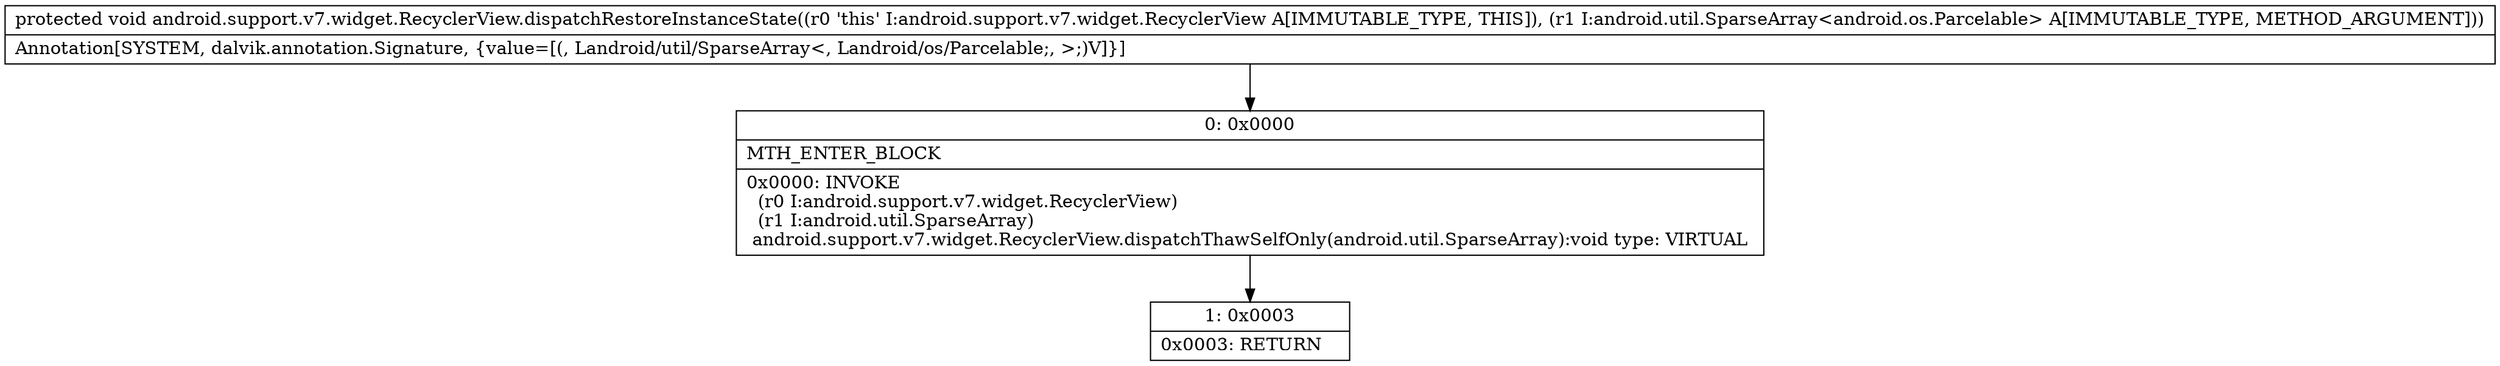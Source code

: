 digraph "CFG forandroid.support.v7.widget.RecyclerView.dispatchRestoreInstanceState(Landroid\/util\/SparseArray;)V" {
Node_0 [shape=record,label="{0\:\ 0x0000|MTH_ENTER_BLOCK\l|0x0000: INVOKE  \l  (r0 I:android.support.v7.widget.RecyclerView)\l  (r1 I:android.util.SparseArray)\l android.support.v7.widget.RecyclerView.dispatchThawSelfOnly(android.util.SparseArray):void type: VIRTUAL \l}"];
Node_1 [shape=record,label="{1\:\ 0x0003|0x0003: RETURN   \l}"];
MethodNode[shape=record,label="{protected void android.support.v7.widget.RecyclerView.dispatchRestoreInstanceState((r0 'this' I:android.support.v7.widget.RecyclerView A[IMMUTABLE_TYPE, THIS]), (r1 I:android.util.SparseArray\<android.os.Parcelable\> A[IMMUTABLE_TYPE, METHOD_ARGUMENT]))  | Annotation[SYSTEM, dalvik.annotation.Signature, \{value=[(, Landroid\/util\/SparseArray\<, Landroid\/os\/Parcelable;, \>;)V]\}]\l}"];
MethodNode -> Node_0;
Node_0 -> Node_1;
}

